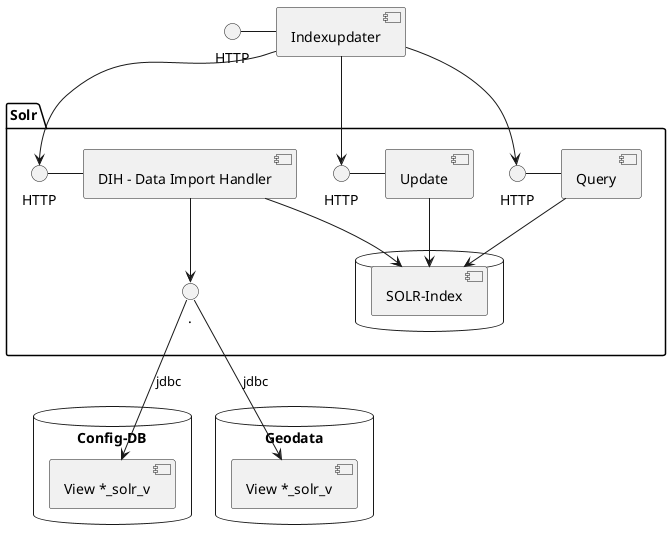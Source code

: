 @startuml
database "Config-DB" {
  [View *_solr_v] as config_v
}

database "Geodata" {
  [View *_solr_v] as data_v
}

package "Solr" {
  together {
  [DIH - Data Import Handler] as dih
  () HTTP as dihi
  dihi - dih
  }

  () . as h1

  dih --> h1
  h1 --> config_v : jdbc
  h1 --> data_v : jdbc

  together {
  [Update] as uh
  () HTTP as uhi
  uhi - uh
  }

  together {
  () HTTP as qi
  [Query] as q
  qi - q
  }

  database {
  [SOLR-Index] as si
  }
  dih --> si
  uh --> si
  q --> si
}


[Indexupdater] as iu
() HTTP as iui
iui - iu
iu --> uhi
iu --> dihi
iu --> qi
@enduml